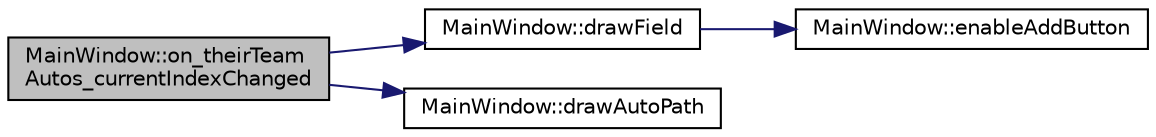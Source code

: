 digraph "MainWindow::on_theirTeamAutos_currentIndexChanged"
{
  edge [fontname="Helvetica",fontsize="10",labelfontname="Helvetica",labelfontsize="10"];
  node [fontname="Helvetica",fontsize="10",shape=record];
  rankdir="LR";
  Node142 [label="MainWindow::on_theirTeam\lAutos_currentIndexChanged",height=0.2,width=0.4,color="black", fillcolor="grey75", style="filled", fontcolor="black"];
  Node142 -> Node143 [color="midnightblue",fontsize="10",style="solid",fontname="Helvetica"];
  Node143 [label="MainWindow::drawField",height=0.2,width=0.4,color="black", fillcolor="white", style="filled",URL="$class_main_window.html#aff1872a445dd3f551048191a3405d023",tooltip="Redraws the field. "];
  Node143 -> Node144 [color="midnightblue",fontsize="10",style="solid",fontname="Helvetica"];
  Node144 [label="MainWindow::enableAddButton",height=0.2,width=0.4,color="black", fillcolor="white", style="filled",URL="$class_main_window.html#a78fcaf82e1e2c3e8a36d37e4cf4a31d4",tooltip="Enables the Add path button. "];
  Node142 -> Node145 [color="midnightblue",fontsize="10",style="solid",fontname="Helvetica"];
  Node145 [label="MainWindow::drawAutoPath",height=0.2,width=0.4,color="black", fillcolor="white", style="filled",URL="$class_main_window.html#af736ea2f35dd70b145364ba5ed377481",tooltip="Draws autonomous path. "];
}
